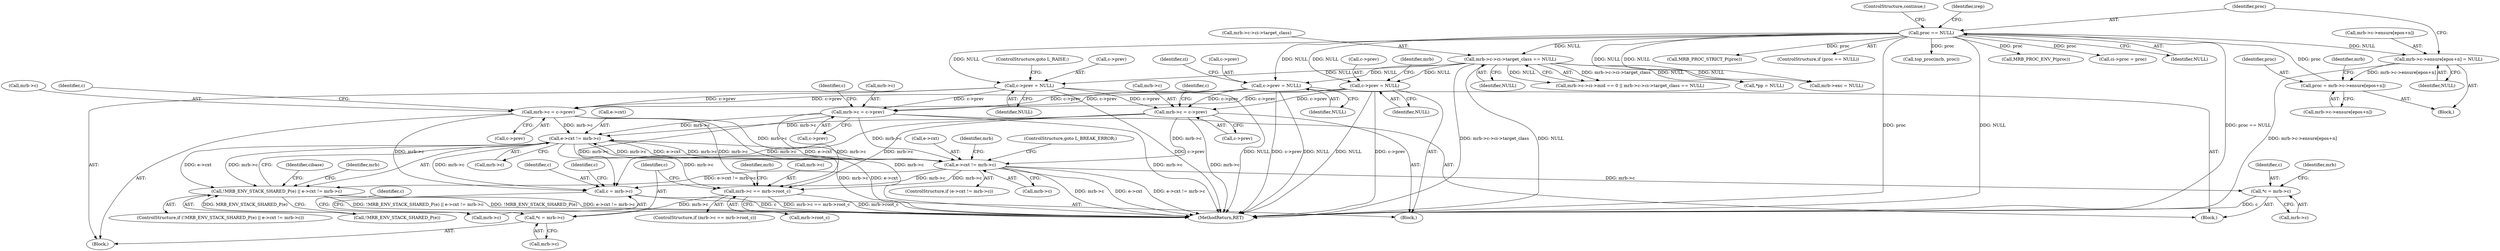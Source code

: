 digraph "0_mruby_1905091634a6a2925c911484434448e568330626@pointer" {
"1003933" [label="(Call,e->cxt != mrb->c)"];
"1004141" [label="(Call,e->cxt != mrb->c)"];
"1003933" [label="(Call,e->cxt != mrb->c)"];
"1004185" [label="(Call,mrb->c = c->prev)"];
"1003770" [label="(Call,c->prev = NULL)"];
"1001321" [label="(Call,proc == NULL)"];
"1001298" [label="(Call,proc = mrb->c->ensure[epos+n])"];
"1001309" [label="(Call,mrb->c->ensure[epos+n] = NULL)"];
"1002843" [label="(Call,mrb->c->ci->target_class == NULL)"];
"1004059" [label="(Call,c->prev = NULL)"];
"1004192" [label="(Call,c->prev = NULL)"];
"1004052" [label="(Call,mrb->c = c->prev)"];
"1003763" [label="(Call,mrb->c = c->prev)"];
"1003706" [label="(Call,mrb->c == mrb->root_c)"];
"1003729" [label="(Call,*c = mrb->c)"];
"1003929" [label="(Call,!MRB_ENV_STACK_SHARED_P(e) || e->cxt != mrb->c)"];
"1004042" [label="(Call,c = mrb->c)"];
"1004180" [label="(Call,*c = mrb->c)"];
"1003717" [label="(Identifier,mrb)"];
"1004141" [label="(Call,e->cxt != mrb->c)"];
"1004140" [label="(ControlStructure,if (e->cxt != mrb->c))"];
"1003933" [label="(Call,e->cxt != mrb->c)"];
"1004185" [label="(Call,mrb->c = c->prev)"];
"1001313" [label="(Identifier,mrb)"];
"1004081" [label="(Call,MRB_PROC_STRICT_P(proc))"];
"1001322" [label="(Identifier,proc)"];
"1001320" [label="(ControlStructure,if (proc == NULL))"];
"1004145" [label="(Call,mrb->c)"];
"1003948" [label="(Identifier,cibase)"];
"1002843" [label="(Call,mrb->c->ci->target_class == NULL)"];
"1002844" [label="(Call,mrb->c->ci->target_class)"];
"1003774" [label="(Identifier,NULL)"];
"1004154" [label="(Identifier,mrb)"];
"1001326" [label="(Identifier,irep)"];
"1004260" [label="(Call,mrb->exc = NULL)"];
"1003730" [label="(Identifier,c)"];
"1004053" [label="(Call,mrb->c)"];
"1004063" [label="(Identifier,NULL)"];
"1004059" [label="(Call,c->prev = NULL)"];
"1004198" [label="(Identifier,ci)"];
"1003764" [label="(Call,mrb->c)"];
"1003731" [label="(Call,mrb->c)"];
"1003934" [label="(Call,e->cxt)"];
"1004149" [label="(ControlStructure,goto L_BREAK_ERROR;)"];
"1004193" [label="(Call,c->prev)"];
"1004178" [label="(Block,)"];
"1003727" [label="(Block,)"];
"1003930" [label="(Call,!MRB_ENV_STACK_SHARED_P(e))"];
"1003942" [label="(Identifier,mrb)"];
"1004060" [label="(Call,c->prev)"];
"1004043" [label="(Identifier,c)"];
"1001310" [label="(Call,mrb->c->ensure[epos+n])"];
"1004180" [label="(Call,*c = mrb->c)"];
"1004194" [label="(Identifier,c)"];
"1002851" [label="(Identifier,NULL)"];
"1005666" [label="(MethodReturn,RET)"];
"1004061" [label="(Identifier,c)"];
"1003710" [label="(Call,mrb->root_c)"];
"1004049" [label="(Identifier,c)"];
"1003989" [label="(Block,)"];
"1002833" [label="(Call,mrb->c->ci->mid == 0 || mrb->c->ci->target_class == NULL)"];
"1003928" [label="(ControlStructure,if (!MRB_ENV_STACK_SHARED_P(e) || e->cxt != mrb->c))"];
"1004181" [label="(Identifier,c)"];
"1004142" [label="(Call,e->cxt)"];
"1001297" [label="(Block,)"];
"1001324" [label="(ControlStructure,continue;)"];
"1003772" [label="(Identifier,c)"];
"1004189" [label="(Call,c->prev)"];
"1003916" [label="(Call,top_proc(mrb, proc))"];
"1003767" [label="(Call,c->prev)"];
"1003737" [label="(Identifier,c)"];
"1003770" [label="(Call,c->prev = NULL)"];
"1003929" [label="(Call,!MRB_ENV_STACK_SHARED_P(e) || e->cxt != mrb->c)"];
"1003775" [label="(ControlStructure,goto L_RAISE;)"];
"1002925" [label="(Call,*pp = NULL)"];
"1001298" [label="(Call,proc = mrb->c->ensure[epos+n])"];
"1004187" [label="(Identifier,mrb)"];
"1001321" [label="(Call,proc == NULL)"];
"1003707" [label="(Call,mrb->c)"];
"1004182" [label="(Call,mrb->c)"];
"1003900" [label="(Call,MRB_PROC_ENV_P(proc))"];
"1003937" [label="(Call,mrb->c)"];
"1003706" [label="(Call,mrb->c == mrb->root_c)"];
"1001351" [label="(Call,ci->proc = proc)"];
"1001299" [label="(Identifier,proc)"];
"1004067" [label="(Identifier,mrb)"];
"1004192" [label="(Call,c->prev = NULL)"];
"1003771" [label="(Call,c->prev)"];
"1004042" [label="(Call,c = mrb->c)"];
"1004056" [label="(Call,c->prev)"];
"1003705" [label="(ControlStructure,if (mrb->c == mrb->root_c))"];
"1004186" [label="(Call,mrb->c)"];
"1004052" [label="(Call,mrb->c = c->prev)"];
"1001309" [label="(Call,mrb->c->ensure[epos+n] = NULL)"];
"1001300" [label="(Call,mrb->c->ensure[epos+n])"];
"1003729" [label="(Call,*c = mrb->c)"];
"1001319" [label="(Identifier,NULL)"];
"1003763" [label="(Call,mrb->c = c->prev)"];
"1004044" [label="(Call,mrb->c)"];
"1004196" [label="(Identifier,NULL)"];
"1001323" [label="(Identifier,NULL)"];
"1003933" -> "1003929"  [label="AST: "];
"1003933" -> "1003937"  [label="CFG: "];
"1003934" -> "1003933"  [label="AST: "];
"1003937" -> "1003933"  [label="AST: "];
"1003929" -> "1003933"  [label="CFG: "];
"1003933" -> "1005666"  [label="DDG: mrb->c"];
"1003933" -> "1005666"  [label="DDG: e->cxt"];
"1003933" -> "1003706"  [label="DDG: mrb->c"];
"1003933" -> "1003929"  [label="DDG: e->cxt"];
"1003933" -> "1003929"  [label="DDG: mrb->c"];
"1004141" -> "1003933"  [label="DDG: e->cxt"];
"1004141" -> "1003933"  [label="DDG: mrb->c"];
"1004185" -> "1003933"  [label="DDG: mrb->c"];
"1004052" -> "1003933"  [label="DDG: mrb->c"];
"1003763" -> "1003933"  [label="DDG: mrb->c"];
"1003933" -> "1004042"  [label="DDG: mrb->c"];
"1003933" -> "1004141"  [label="DDG: e->cxt"];
"1003933" -> "1004141"  [label="DDG: mrb->c"];
"1004141" -> "1004140"  [label="AST: "];
"1004141" -> "1004145"  [label="CFG: "];
"1004142" -> "1004141"  [label="AST: "];
"1004145" -> "1004141"  [label="AST: "];
"1004149" -> "1004141"  [label="CFG: "];
"1004154" -> "1004141"  [label="CFG: "];
"1004141" -> "1005666"  [label="DDG: mrb->c"];
"1004141" -> "1005666"  [label="DDG: e->cxt"];
"1004141" -> "1005666"  [label="DDG: e->cxt != mrb->c"];
"1004141" -> "1003706"  [label="DDG: mrb->c"];
"1004141" -> "1003929"  [label="DDG: e->cxt != mrb->c"];
"1004141" -> "1004042"  [label="DDG: mrb->c"];
"1004185" -> "1004141"  [label="DDG: mrb->c"];
"1004052" -> "1004141"  [label="DDG: mrb->c"];
"1003763" -> "1004141"  [label="DDG: mrb->c"];
"1004141" -> "1004180"  [label="DDG: mrb->c"];
"1004185" -> "1004178"  [label="AST: "];
"1004185" -> "1004189"  [label="CFG: "];
"1004186" -> "1004185"  [label="AST: "];
"1004189" -> "1004185"  [label="AST: "];
"1004194" -> "1004185"  [label="CFG: "];
"1004185" -> "1005666"  [label="DDG: mrb->c"];
"1004185" -> "1003706"  [label="DDG: mrb->c"];
"1004185" -> "1004042"  [label="DDG: mrb->c"];
"1003770" -> "1004185"  [label="DDG: c->prev"];
"1004059" -> "1004185"  [label="DDG: c->prev"];
"1004192" -> "1004185"  [label="DDG: c->prev"];
"1003770" -> "1003727"  [label="AST: "];
"1003770" -> "1003774"  [label="CFG: "];
"1003771" -> "1003770"  [label="AST: "];
"1003774" -> "1003770"  [label="AST: "];
"1003775" -> "1003770"  [label="CFG: "];
"1003770" -> "1005666"  [label="DDG: NULL"];
"1003770" -> "1005666"  [label="DDG: c->prev"];
"1003770" -> "1003763"  [label="DDG: c->prev"];
"1001321" -> "1003770"  [label="DDG: NULL"];
"1002843" -> "1003770"  [label="DDG: NULL"];
"1003770" -> "1004052"  [label="DDG: c->prev"];
"1001321" -> "1001320"  [label="AST: "];
"1001321" -> "1001323"  [label="CFG: "];
"1001322" -> "1001321"  [label="AST: "];
"1001323" -> "1001321"  [label="AST: "];
"1001324" -> "1001321"  [label="CFG: "];
"1001326" -> "1001321"  [label="CFG: "];
"1001321" -> "1005666"  [label="DDG: proc == NULL"];
"1001321" -> "1005666"  [label="DDG: proc"];
"1001321" -> "1005666"  [label="DDG: NULL"];
"1001321" -> "1001309"  [label="DDG: NULL"];
"1001298" -> "1001321"  [label="DDG: proc"];
"1001321" -> "1001351"  [label="DDG: proc"];
"1001321" -> "1002843"  [label="DDG: NULL"];
"1001321" -> "1002925"  [label="DDG: NULL"];
"1001321" -> "1003900"  [label="DDG: proc"];
"1001321" -> "1003916"  [label="DDG: proc"];
"1001321" -> "1004059"  [label="DDG: NULL"];
"1001321" -> "1004081"  [label="DDG: proc"];
"1001321" -> "1004192"  [label="DDG: NULL"];
"1001321" -> "1004260"  [label="DDG: NULL"];
"1001298" -> "1001297"  [label="AST: "];
"1001298" -> "1001300"  [label="CFG: "];
"1001299" -> "1001298"  [label="AST: "];
"1001300" -> "1001298"  [label="AST: "];
"1001313" -> "1001298"  [label="CFG: "];
"1001309" -> "1001298"  [label="DDG: mrb->c->ensure[epos+n]"];
"1001309" -> "1001297"  [label="AST: "];
"1001309" -> "1001319"  [label="CFG: "];
"1001310" -> "1001309"  [label="AST: "];
"1001319" -> "1001309"  [label="AST: "];
"1001322" -> "1001309"  [label="CFG: "];
"1001309" -> "1005666"  [label="DDG: mrb->c->ensure[epos+n]"];
"1002843" -> "1002833"  [label="AST: "];
"1002843" -> "1002851"  [label="CFG: "];
"1002844" -> "1002843"  [label="AST: "];
"1002851" -> "1002843"  [label="AST: "];
"1002833" -> "1002843"  [label="CFG: "];
"1002843" -> "1005666"  [label="DDG: mrb->c->ci->target_class"];
"1002843" -> "1005666"  [label="DDG: NULL"];
"1002843" -> "1002833"  [label="DDG: mrb->c->ci->target_class"];
"1002843" -> "1002833"  [label="DDG: NULL"];
"1002843" -> "1002925"  [label="DDG: NULL"];
"1002843" -> "1004059"  [label="DDG: NULL"];
"1002843" -> "1004192"  [label="DDG: NULL"];
"1002843" -> "1004260"  [label="DDG: NULL"];
"1004059" -> "1003989"  [label="AST: "];
"1004059" -> "1004063"  [label="CFG: "];
"1004060" -> "1004059"  [label="AST: "];
"1004063" -> "1004059"  [label="AST: "];
"1004067" -> "1004059"  [label="CFG: "];
"1004059" -> "1005666"  [label="DDG: c->prev"];
"1004059" -> "1005666"  [label="DDG: NULL"];
"1004059" -> "1003763"  [label="DDG: c->prev"];
"1004059" -> "1004052"  [label="DDG: c->prev"];
"1004192" -> "1004178"  [label="AST: "];
"1004192" -> "1004196"  [label="CFG: "];
"1004193" -> "1004192"  [label="AST: "];
"1004196" -> "1004192"  [label="AST: "];
"1004198" -> "1004192"  [label="CFG: "];
"1004192" -> "1005666"  [label="DDG: c->prev"];
"1004192" -> "1005666"  [label="DDG: NULL"];
"1004192" -> "1003763"  [label="DDG: c->prev"];
"1004192" -> "1004052"  [label="DDG: c->prev"];
"1004052" -> "1003989"  [label="AST: "];
"1004052" -> "1004056"  [label="CFG: "];
"1004053" -> "1004052"  [label="AST: "];
"1004056" -> "1004052"  [label="AST: "];
"1004061" -> "1004052"  [label="CFG: "];
"1004052" -> "1005666"  [label="DDG: mrb->c"];
"1004052" -> "1003706"  [label="DDG: mrb->c"];
"1004052" -> "1004042"  [label="DDG: mrb->c"];
"1003763" -> "1003727"  [label="AST: "];
"1003763" -> "1003767"  [label="CFG: "];
"1003764" -> "1003763"  [label="AST: "];
"1003767" -> "1003763"  [label="AST: "];
"1003772" -> "1003763"  [label="CFG: "];
"1003763" -> "1005666"  [label="DDG: mrb->c"];
"1003763" -> "1003706"  [label="DDG: mrb->c"];
"1003763" -> "1004042"  [label="DDG: mrb->c"];
"1003706" -> "1003705"  [label="AST: "];
"1003706" -> "1003710"  [label="CFG: "];
"1003707" -> "1003706"  [label="AST: "];
"1003710" -> "1003706"  [label="AST: "];
"1003717" -> "1003706"  [label="CFG: "];
"1003730" -> "1003706"  [label="CFG: "];
"1003706" -> "1005666"  [label="DDG: mrb->root_c"];
"1003706" -> "1005666"  [label="DDG: mrb->c == mrb->root_c"];
"1003706" -> "1003729"  [label="DDG: mrb->c"];
"1003729" -> "1003727"  [label="AST: "];
"1003729" -> "1003731"  [label="CFG: "];
"1003730" -> "1003729"  [label="AST: "];
"1003731" -> "1003729"  [label="AST: "];
"1003737" -> "1003729"  [label="CFG: "];
"1003929" -> "1003928"  [label="AST: "];
"1003929" -> "1003930"  [label="CFG: "];
"1003930" -> "1003929"  [label="AST: "];
"1003942" -> "1003929"  [label="CFG: "];
"1003948" -> "1003929"  [label="CFG: "];
"1003929" -> "1005666"  [label="DDG: !MRB_ENV_STACK_SHARED_P(e) || e->cxt != mrb->c"];
"1003929" -> "1005666"  [label="DDG: !MRB_ENV_STACK_SHARED_P(e)"];
"1003929" -> "1005666"  [label="DDG: e->cxt != mrb->c"];
"1003930" -> "1003929"  [label="DDG: MRB_ENV_STACK_SHARED_P(e)"];
"1004042" -> "1003989"  [label="AST: "];
"1004042" -> "1004044"  [label="CFG: "];
"1004043" -> "1004042"  [label="AST: "];
"1004044" -> "1004042"  [label="AST: "];
"1004049" -> "1004042"  [label="CFG: "];
"1004042" -> "1005666"  [label="DDG: c"];
"1004180" -> "1004178"  [label="AST: "];
"1004180" -> "1004182"  [label="CFG: "];
"1004181" -> "1004180"  [label="AST: "];
"1004182" -> "1004180"  [label="AST: "];
"1004187" -> "1004180"  [label="CFG: "];
"1004180" -> "1005666"  [label="DDG: c"];
}
